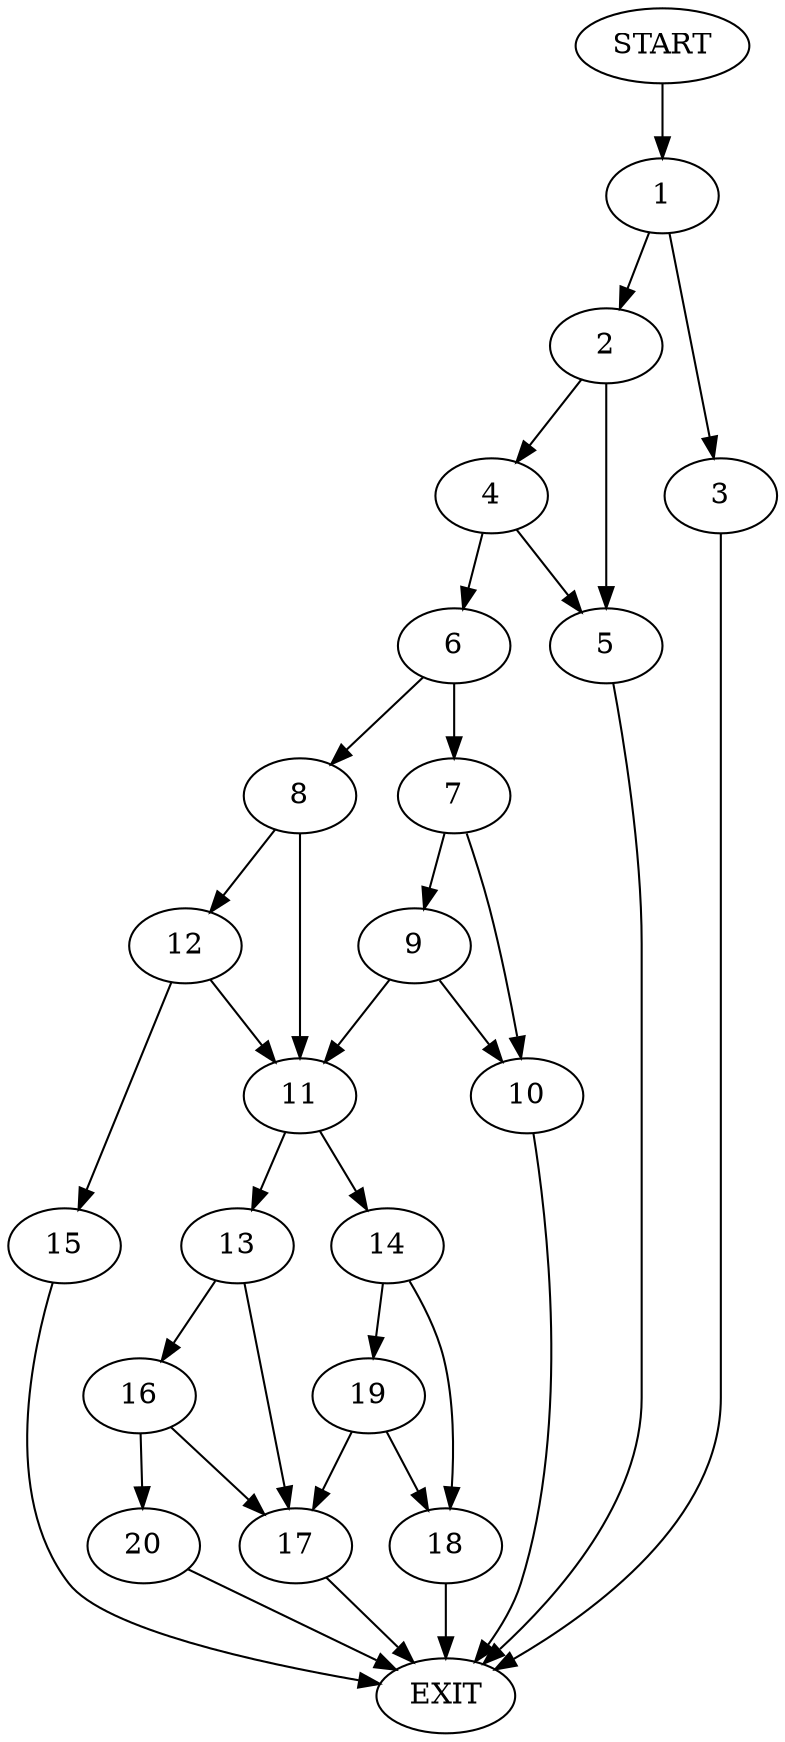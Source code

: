 digraph {
0 [label="START"]
21 [label="EXIT"]
0 -> 1
1 -> 2
1 -> 3
2 -> 4
2 -> 5
3 -> 21
4 -> 6
4 -> 5
5 -> 21
6 -> 7
6 -> 8
7 -> 9
7 -> 10
8 -> 11
8 -> 12
9 -> 11
9 -> 10
10 -> 21
11 -> 13
11 -> 14
12 -> 11
12 -> 15
15 -> 21
13 -> 16
13 -> 17
14 -> 18
14 -> 19
19 -> 18
19 -> 17
18 -> 21
17 -> 21
16 -> 20
16 -> 17
20 -> 21
}
